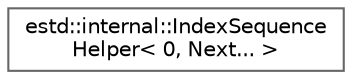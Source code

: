 digraph "Graphical Class Hierarchy"
{
 // LATEX_PDF_SIZE
  bgcolor="transparent";
  edge [fontname=Helvetica,fontsize=10,labelfontname=Helvetica,labelfontsize=10];
  node [fontname=Helvetica,fontsize=10,shape=box,height=0.2,width=0.4];
  rankdir="LR";
  Node0 [id="Node000000",label="estd::internal::IndexSequence\lHelper\< 0, Next... \>",height=0.2,width=0.4,color="grey40", fillcolor="white", style="filled",URL="$db/da4/structestd_1_1internal_1_1IndexSequenceHelper_3_010_00_01Next_8_8_8_01_4.html",tooltip=" "];
}
